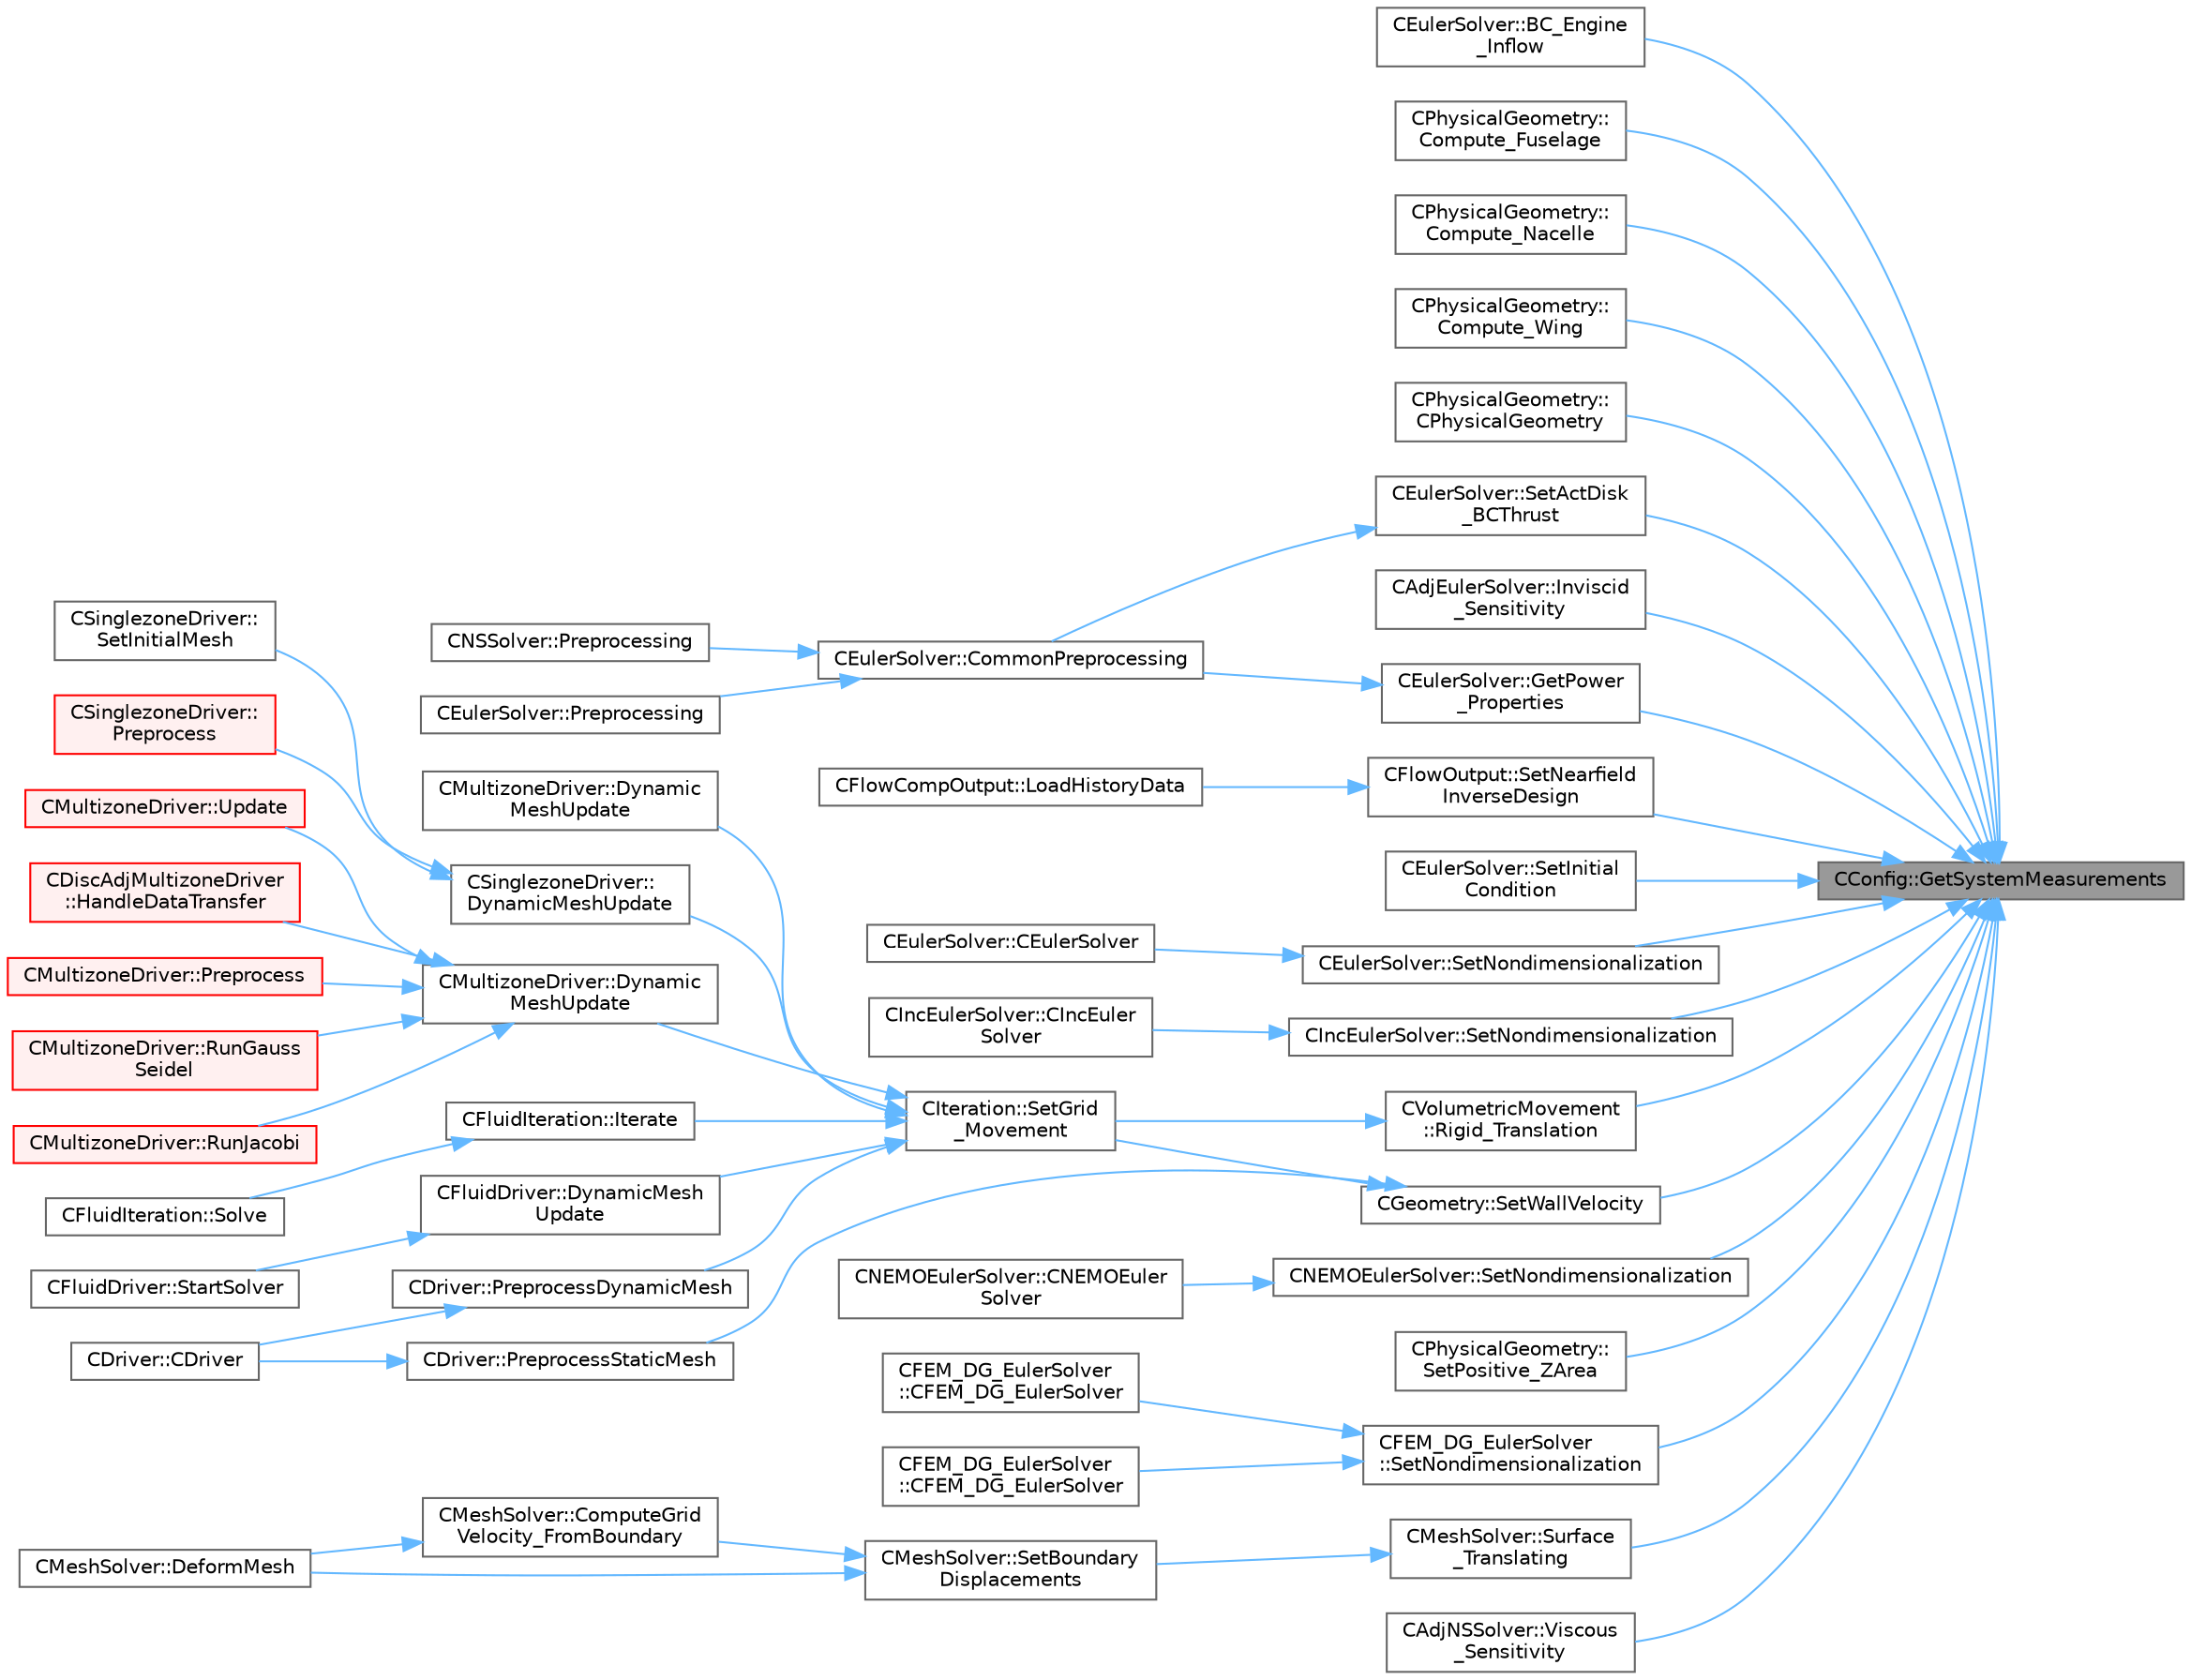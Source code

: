 digraph "CConfig::GetSystemMeasurements"
{
 // LATEX_PDF_SIZE
  bgcolor="transparent";
  edge [fontname=Helvetica,fontsize=10,labelfontname=Helvetica,labelfontsize=10];
  node [fontname=Helvetica,fontsize=10,shape=box,height=0.2,width=0.4];
  rankdir="RL";
  Node1 [id="Node000001",label="CConfig::GetSystemMeasurements",height=0.2,width=0.4,color="gray40", fillcolor="grey60", style="filled", fontcolor="black",tooltip="Governing equations of the flow (it can be different from the run time equation)."];
  Node1 -> Node2 [id="edge1_Node000001_Node000002",dir="back",color="steelblue1",style="solid",tooltip=" "];
  Node2 [id="Node000002",label="CEulerSolver::BC_Engine\l_Inflow",height=0.2,width=0.4,color="grey40", fillcolor="white", style="filled",URL="$classCEulerSolver.html#a216b1002e7b947286502596c7a168a74",tooltip="Impose the nacelle inflow boundary condition."];
  Node1 -> Node3 [id="edge2_Node000001_Node000003",dir="back",color="steelblue1",style="solid",tooltip=" "];
  Node3 [id="Node000003",label="CPhysicalGeometry::\lCompute_Fuselage",height=0.2,width=0.4,color="grey40", fillcolor="white", style="filled",URL="$classCPhysicalGeometry.html#a4f0167afbef6c7a7a57bbe03836bb272",tooltip="Evaluate geometrical parameters of a wing."];
  Node1 -> Node4 [id="edge3_Node000001_Node000004",dir="back",color="steelblue1",style="solid",tooltip=" "];
  Node4 [id="Node000004",label="CPhysicalGeometry::\lCompute_Nacelle",height=0.2,width=0.4,color="grey40", fillcolor="white", style="filled",URL="$classCPhysicalGeometry.html#a69b97925c1895172c5f3eb05fc14685b",tooltip="Evaluate geometrical parameters of a wing."];
  Node1 -> Node5 [id="edge4_Node000001_Node000005",dir="back",color="steelblue1",style="solid",tooltip=" "];
  Node5 [id="Node000005",label="CPhysicalGeometry::\lCompute_Wing",height=0.2,width=0.4,color="grey40", fillcolor="white", style="filled",URL="$classCPhysicalGeometry.html#a418d3f859009db11d95286e8d1968ef1",tooltip="Evaluate geometrical parameters of a wing."];
  Node1 -> Node6 [id="edge5_Node000001_Node000006",dir="back",color="steelblue1",style="solid",tooltip=" "];
  Node6 [id="Node000006",label="CPhysicalGeometry::\lCPhysicalGeometry",height=0.2,width=0.4,color="grey40", fillcolor="white", style="filled",URL="$classCPhysicalGeometry.html#a075a737b341a64de5463ddd41096692e",tooltip="Reads the geometry of the grid and adjust the boundary conditions with the configuration file."];
  Node1 -> Node7 [id="edge6_Node000001_Node000007",dir="back",color="steelblue1",style="solid",tooltip=" "];
  Node7 [id="Node000007",label="CEulerSolver::GetPower\l_Properties",height=0.2,width=0.4,color="grey40", fillcolor="white", style="filled",URL="$classCEulerSolver.html#ad8b538a82e5a7a7e3903ec29954b1d07",tooltip="Compute the Fan face Mach number."];
  Node7 -> Node8 [id="edge7_Node000007_Node000008",dir="back",color="steelblue1",style="solid",tooltip=" "];
  Node8 [id="Node000008",label="CEulerSolver::CommonPreprocessing",height=0.2,width=0.4,color="grey40", fillcolor="white", style="filled",URL="$classCEulerSolver.html#a0d6f93feba8d6aad18edf3594213042b",tooltip="Preprocessing actions common to the Euler and NS solvers."];
  Node8 -> Node9 [id="edge8_Node000008_Node000009",dir="back",color="steelblue1",style="solid",tooltip=" "];
  Node9 [id="Node000009",label="CEulerSolver::Preprocessing",height=0.2,width=0.4,color="grey40", fillcolor="white", style="filled",URL="$classCEulerSolver.html#ab08b6aa95648e7ab973f9f247fe54b31",tooltip="Compute primitive variables and their gradients."];
  Node8 -> Node10 [id="edge9_Node000008_Node000010",dir="back",color="steelblue1",style="solid",tooltip=" "];
  Node10 [id="Node000010",label="CNSSolver::Preprocessing",height=0.2,width=0.4,color="grey40", fillcolor="white", style="filled",URL="$classCNSSolver.html#af83e7cb773797239cdc98fc4d202d32f",tooltip="Restart residual and compute gradients."];
  Node1 -> Node11 [id="edge10_Node000001_Node000011",dir="back",color="steelblue1",style="solid",tooltip=" "];
  Node11 [id="Node000011",label="CAdjEulerSolver::Inviscid\l_Sensitivity",height=0.2,width=0.4,color="grey40", fillcolor="white", style="filled",URL="$classCAdjEulerSolver.html#aa87a2220c946b47cb35c395c035f96e5",tooltip="Compute the inviscid sensitivity of the functional."];
  Node1 -> Node12 [id="edge11_Node000001_Node000012",dir="back",color="steelblue1",style="solid",tooltip=" "];
  Node12 [id="Node000012",label="CVolumetricMovement\l::Rigid_Translation",height=0.2,width=0.4,color="grey40", fillcolor="white", style="filled",URL="$classCVolumetricMovement.html#a00368e3044dd07d74e1fafdc11980644",tooltip="Unsteady translational grid movement using rigid mesh motion."];
  Node12 -> Node13 [id="edge12_Node000012_Node000013",dir="back",color="steelblue1",style="solid",tooltip=" "];
  Node13 [id="Node000013",label="CIteration::SetGrid\l_Movement",height=0.2,width=0.4,color="grey40", fillcolor="white", style="filled",URL="$classCIteration.html#a7b36785762f6b0c214569b185b858b6c",tooltip="Updates the positions and grid velocities for dynamic meshes between physical time steps."];
  Node13 -> Node14 [id="edge13_Node000013_Node000014",dir="back",color="steelblue1",style="solid",tooltip=" "];
  Node14 [id="Node000014",label="CFluidDriver::DynamicMesh\lUpdate",height=0.2,width=0.4,color="grey40", fillcolor="white", style="filled",URL="$classCFluidDriver.html#a169667db03c0f4e2511d23a8a29280f6",tooltip="Perform a dynamic mesh deformation, included grid velocity computation and the update of the multi-gr..."];
  Node14 -> Node15 [id="edge14_Node000014_Node000015",dir="back",color="steelblue1",style="solid",tooltip=" "];
  Node15 [id="Node000015",label="CFluidDriver::StartSolver",height=0.2,width=0.4,color="grey40", fillcolor="white", style="filled",URL="$classCFluidDriver.html#aa0139a1e26f43f0154854c9f99ded978",tooltip="Launch the computation for all zones and all physics."];
  Node13 -> Node16 [id="edge15_Node000013_Node000016",dir="back",color="steelblue1",style="solid",tooltip=" "];
  Node16 [id="Node000016",label="CMultizoneDriver::Dynamic\lMeshUpdate",height=0.2,width=0.4,color="grey40", fillcolor="white", style="filled",URL="$classCMultizoneDriver.html#a53ec5acb13bb0e897515e098b11b10ac",tooltip="Perform a dynamic mesh deformation, included grid velocity computation and the update of the multigri..."];
  Node13 -> Node17 [id="edge16_Node000013_Node000017",dir="back",color="steelblue1",style="solid",tooltip=" "];
  Node17 [id="Node000017",label="CSinglezoneDriver::\lDynamicMeshUpdate",height=0.2,width=0.4,color="grey40", fillcolor="white", style="filled",URL="$classCSinglezoneDriver.html#a2f88f82c3b958d60452d5513daf5c128",tooltip="Perform a dynamic mesh deformation, included grid velocity computation and the update of the multigri..."];
  Node17 -> Node18 [id="edge17_Node000017_Node000018",dir="back",color="steelblue1",style="solid",tooltip=" "];
  Node18 [id="Node000018",label="CSinglezoneDriver::\lPreprocess",height=0.2,width=0.4,color="red", fillcolor="#FFF0F0", style="filled",URL="$classCSinglezoneDriver.html#a0b2c8c9b257915d6b19d72014f3bb82a",tooltip="Preprocess the single-zone iteration."];
  Node17 -> Node20 [id="edge18_Node000017_Node000020",dir="back",color="steelblue1",style="solid",tooltip=" "];
  Node20 [id="Node000020",label="CSinglezoneDriver::\lSetInitialMesh",height=0.2,width=0.4,color="grey40", fillcolor="white", style="filled",URL="$classCSinglezoneDriver.html#aec7315f833718d3f1ac6c2fb2b2a661b",tooltip="Perform a mesh deformation as initial condition."];
  Node13 -> Node21 [id="edge19_Node000013_Node000021",dir="back",color="steelblue1",style="solid",tooltip=" "];
  Node21 [id="Node000021",label="CMultizoneDriver::Dynamic\lMeshUpdate",height=0.2,width=0.4,color="grey40", fillcolor="white", style="filled",URL="$classCMultizoneDriver.html#a9369ae70a2e529fa81cef90c3857f1c7",tooltip="Perform a dynamic mesh deformation, including grid velocity computation and update of the multigrid s..."];
  Node21 -> Node22 [id="edge20_Node000021_Node000022",dir="back",color="steelblue1",style="solid",tooltip=" "];
  Node22 [id="Node000022",label="CDiscAdjMultizoneDriver\l::HandleDataTransfer",height=0.2,width=0.4,color="red", fillcolor="#FFF0F0", style="filled",URL="$classCDiscAdjMultizoneDriver.html#ab33de05a7a1f77dcf60014a4a35dd4f1",tooltip="Transfer data between zones and update grids when required."];
  Node21 -> Node28 [id="edge21_Node000021_Node000028",dir="back",color="steelblue1",style="solid",tooltip=" "];
  Node28 [id="Node000028",label="CMultizoneDriver::Preprocess",height=0.2,width=0.4,color="red", fillcolor="#FFF0F0", style="filled",URL="$classCMultizoneDriver.html#a92c39c3bdad3f83c17e7bdf8acbfe0f7",tooltip="Preprocess the multizone iteration."];
  Node21 -> Node30 [id="edge22_Node000021_Node000030",dir="back",color="steelblue1",style="solid",tooltip=" "];
  Node30 [id="Node000030",label="CMultizoneDriver::RunGauss\lSeidel",height=0.2,width=0.4,color="red", fillcolor="#FFF0F0", style="filled",URL="$classCMultizoneDriver.html#a264bb90660193f4c197a3b64df8ccb22",tooltip="Run a Block Gauss-Seidel iteration in all physical zones."];
  Node21 -> Node32 [id="edge23_Node000021_Node000032",dir="back",color="steelblue1",style="solid",tooltip=" "];
  Node32 [id="Node000032",label="CMultizoneDriver::RunJacobi",height=0.2,width=0.4,color="red", fillcolor="#FFF0F0", style="filled",URL="$classCMultizoneDriver.html#a6a3c67903b810b5cd8c392691ff2e86e",tooltip="Run a Block-Jacobi iteration in all physical zones."];
  Node21 -> Node33 [id="edge24_Node000021_Node000033",dir="back",color="steelblue1",style="solid",tooltip=" "];
  Node33 [id="Node000033",label="CMultizoneDriver::Update",height=0.2,width=0.4,color="red", fillcolor="#FFF0F0", style="filled",URL="$classCMultizoneDriver.html#a0bb9caf0b5fea8d01e714577b0974466",tooltip="Update the dual-time solution within multiple zones."];
  Node13 -> Node34 [id="edge25_Node000013_Node000034",dir="back",color="steelblue1",style="solid",tooltip=" "];
  Node34 [id="Node000034",label="CFluidIteration::Iterate",height=0.2,width=0.4,color="grey40", fillcolor="white", style="filled",URL="$classCFluidIteration.html#a9ce0d8765aff42207afcd2c9ab6f71d8",tooltip="Perform a single iteration of the fluid system."];
  Node34 -> Node35 [id="edge26_Node000034_Node000035",dir="back",color="steelblue1",style="solid",tooltip=" "];
  Node35 [id="Node000035",label="CFluidIteration::Solve",height=0.2,width=0.4,color="grey40", fillcolor="white", style="filled",URL="$classCFluidIteration.html#ae4c454356af70246063fdcba4accb068",tooltip="Iterate the fluid system for a number of Inner_Iter iterations."];
  Node13 -> Node36 [id="edge27_Node000013_Node000036",dir="back",color="steelblue1",style="solid",tooltip=" "];
  Node36 [id="Node000036",label="CDriver::PreprocessDynamicMesh",height=0.2,width=0.4,color="grey40", fillcolor="white", style="filled",URL="$classCDriver.html#a1c1a52f57d73376cd2e95e730274a6ae",tooltip="GridMovement_Preprocessing."];
  Node36 -> Node37 [id="edge28_Node000036_Node000037",dir="back",color="steelblue1",style="solid",tooltip=" "];
  Node37 [id="Node000037",label="CDriver::CDriver",height=0.2,width=0.4,color="grey40", fillcolor="white", style="filled",URL="$classCDriver.html#a3fca4a013a6efa9bbb38fe78a86b5f3d",tooltip="Constructor of the class."];
  Node1 -> Node38 [id="edge29_Node000001_Node000038",dir="back",color="steelblue1",style="solid",tooltip=" "];
  Node38 [id="Node000038",label="CEulerSolver::SetActDisk\l_BCThrust",height=0.2,width=0.4,color="grey40", fillcolor="white", style="filled",URL="$classCEulerSolver.html#a147d5ae75cf7de115e4be2c23ba95f6d",tooltip="Update the AoA and freestream velocity at the farfield."];
  Node38 -> Node8 [id="edge30_Node000038_Node000008",dir="back",color="steelblue1",style="solid",tooltip=" "];
  Node1 -> Node39 [id="edge31_Node000001_Node000039",dir="back",color="steelblue1",style="solid",tooltip=" "];
  Node39 [id="Node000039",label="CEulerSolver::SetInitial\lCondition",height=0.2,width=0.4,color="grey40", fillcolor="white", style="filled",URL="$classCEulerSolver.html#ad2e701dc22e44bd36cf64102ab1b335f",tooltip="Set the initial condition for the Euler Equations."];
  Node1 -> Node40 [id="edge32_Node000001_Node000040",dir="back",color="steelblue1",style="solid",tooltip=" "];
  Node40 [id="Node000040",label="CFlowOutput::SetNearfield\lInverseDesign",height=0.2,width=0.4,color="grey40", fillcolor="white", style="filled",URL="$classCFlowOutput.html#a2167086849749769f93a0078f738c1e2",tooltip="Set nearfield inverse design output field values (and also into the solver)."];
  Node40 -> Node41 [id="edge33_Node000040_Node000041",dir="back",color="steelblue1",style="solid",tooltip=" "];
  Node41 [id="Node000041",label="CFlowCompOutput::LoadHistoryData",height=0.2,width=0.4,color="grey40", fillcolor="white", style="filled",URL="$classCFlowCompOutput.html#a393cb19a691990ee6e88f844eccc79ed",tooltip="Load the history output field values."];
  Node1 -> Node42 [id="edge34_Node000001_Node000042",dir="back",color="steelblue1",style="solid",tooltip=" "];
  Node42 [id="Node000042",label="CEulerSolver::SetNondimensionalization",height=0.2,width=0.4,color="grey40", fillcolor="white", style="filled",URL="$classCEulerSolver.html#a1c633d6e77fefb2e76308e2ba0af0c2c",tooltip="Set the solver nondimensionalization."];
  Node42 -> Node43 [id="edge35_Node000042_Node000043",dir="back",color="steelblue1",style="solid",tooltip=" "];
  Node43 [id="Node000043",label="CEulerSolver::CEulerSolver",height=0.2,width=0.4,color="grey40", fillcolor="white", style="filled",URL="$classCEulerSolver.html#acb987947b2e76a9900605cb5fee72460",tooltip="Main constructor of this class."];
  Node1 -> Node44 [id="edge36_Node000001_Node000044",dir="back",color="steelblue1",style="solid",tooltip=" "];
  Node44 [id="Node000044",label="CIncEulerSolver::SetNondimensionalization",height=0.2,width=0.4,color="grey40", fillcolor="white", style="filled",URL="$classCIncEulerSolver.html#a2cffaa24417cb3803d36d38b3874d6d0",tooltip="Set the solver nondimensionalization."];
  Node44 -> Node45 [id="edge37_Node000044_Node000045",dir="back",color="steelblue1",style="solid",tooltip=" "];
  Node45 [id="Node000045",label="CIncEulerSolver::CIncEuler\lSolver",height=0.2,width=0.4,color="grey40", fillcolor="white", style="filled",URL="$classCIncEulerSolver.html#a2a0c72c1d1d79e45c69da03e01f6281a",tooltip="Constructor of the class."];
  Node1 -> Node46 [id="edge38_Node000001_Node000046",dir="back",color="steelblue1",style="solid",tooltip=" "];
  Node46 [id="Node000046",label="CNEMOEulerSolver::SetNondimensionalization",height=0.2,width=0.4,color="grey40", fillcolor="white", style="filled",URL="$classCNEMOEulerSolver.html#ad23673d38da9e895e4802b6d4d000c1b",tooltip="Set the fluid solver nondimensionalization."];
  Node46 -> Node47 [id="edge39_Node000046_Node000047",dir="back",color="steelblue1",style="solid",tooltip=" "];
  Node47 [id="Node000047",label="CNEMOEulerSolver::CNEMOEuler\lSolver",height=0.2,width=0.4,color="grey40", fillcolor="white", style="filled",URL="$classCNEMOEulerSolver.html#a192d56e184ee19ad0b0dd3282b74f1e6",tooltip="Contructor of the class."];
  Node1 -> Node48 [id="edge40_Node000001_Node000048",dir="back",color="steelblue1",style="solid",tooltip=" "];
  Node48 [id="Node000048",label="CFEM_DG_EulerSolver\l::SetNondimensionalization",height=0.2,width=0.4,color="grey40", fillcolor="white", style="filled",URL="$classCFEM__DG__EulerSolver.html#a31316dc2fe564329d9bb372961b10a3a",tooltip="Set the fluid solver nondimensionalization."];
  Node48 -> Node49 [id="edge41_Node000048_Node000049",dir="back",color="steelblue1",style="solid",tooltip=" "];
  Node49 [id="Node000049",label="CFEM_DG_EulerSolver\l::CFEM_DG_EulerSolver",height=0.2,width=0.4,color="grey40", fillcolor="white", style="filled",URL="$classCFEM__DG__EulerSolver.html#a70d30ef9e7cd7620d54ec73f4b1ed28c",tooltip=" "];
  Node48 -> Node50 [id="edge42_Node000048_Node000050",dir="back",color="steelblue1",style="solid",tooltip=" "];
  Node50 [id="Node000050",label="CFEM_DG_EulerSolver\l::CFEM_DG_EulerSolver",height=0.2,width=0.4,color="grey40", fillcolor="white", style="filled",URL="$classCFEM__DG__EulerSolver.html#a677fa998b78bd489a3f8bee0d56623dd",tooltip=" "];
  Node1 -> Node51 [id="edge43_Node000001_Node000051",dir="back",color="steelblue1",style="solid",tooltip=" "];
  Node51 [id="Node000051",label="CPhysicalGeometry::\lSetPositive_ZArea",height=0.2,width=0.4,color="grey40", fillcolor="white", style="filled",URL="$classCPhysicalGeometry.html#a9c3acdee10579102b039ffe93498cc2b",tooltip="Compute surface area (positive z-direction) for force coefficient non-dimensionalization."];
  Node1 -> Node52 [id="edge44_Node000001_Node000052",dir="back",color="steelblue1",style="solid",tooltip=" "];
  Node52 [id="Node000052",label="CGeometry::SetWallVelocity",height=0.2,width=0.4,color="grey40", fillcolor="white", style="filled",URL="$classCGeometry.html#a56af72c0e00cf908f1ce883c4b0c8028",tooltip="Set the translational/rotational velocity for all moving walls."];
  Node52 -> Node53 [id="edge45_Node000052_Node000053",dir="back",color="steelblue1",style="solid",tooltip=" "];
  Node53 [id="Node000053",label="CDriver::PreprocessStaticMesh",height=0.2,width=0.4,color="grey40", fillcolor="white", style="filled",URL="$classCDriver.html#a4c727907817617b9a84674ca94ad5b90",tooltip="Initiate value for static mesh movement such as the gridVel for the ROTATING frame."];
  Node53 -> Node37 [id="edge46_Node000053_Node000037",dir="back",color="steelblue1",style="solid",tooltip=" "];
  Node52 -> Node13 [id="edge47_Node000052_Node000013",dir="back",color="steelblue1",style="solid",tooltip=" "];
  Node1 -> Node54 [id="edge48_Node000001_Node000054",dir="back",color="steelblue1",style="solid",tooltip=" "];
  Node54 [id="Node000054",label="CMeshSolver::Surface\l_Translating",height=0.2,width=0.4,color="grey40", fillcolor="white", style="filled",URL="$classCMeshSolver.html#a6fbd13b364179305341daa23c491a82f",tooltip="Translating definition for deforming mesh."];
  Node54 -> Node55 [id="edge49_Node000054_Node000055",dir="back",color="steelblue1",style="solid",tooltip=" "];
  Node55 [id="Node000055",label="CMeshSolver::SetBoundary\lDisplacements",height=0.2,width=0.4,color="grey40", fillcolor="white", style="filled",URL="$classCMeshSolver.html#a7d6d7ddc8fb135f6c4ef6313ff2f7e3c",tooltip="Check the boundary vertex that are going to be moved."];
  Node55 -> Node56 [id="edge50_Node000055_Node000056",dir="back",color="steelblue1",style="solid",tooltip=" "];
  Node56 [id="Node000056",label="CMeshSolver::ComputeGrid\lVelocity_FromBoundary",height=0.2,width=0.4,color="grey40", fillcolor="white", style="filled",URL="$classCMeshSolver.html#a0dde897c2a1bc27f95c5da3bb30e5c33",tooltip="Compute the grid velocity form the velocity at deformable boundary."];
  Node56 -> Node57 [id="edge51_Node000056_Node000057",dir="back",color="steelblue1",style="solid",tooltip=" "];
  Node57 [id="Node000057",label="CMeshSolver::DeformMesh",height=0.2,width=0.4,color="grey40", fillcolor="white", style="filled",URL="$classCMeshSolver.html#a573e4ddd63b680f5705f402ec317820b",tooltip="Grid deformation using the linear elasticity equations."];
  Node55 -> Node57 [id="edge52_Node000055_Node000057",dir="back",color="steelblue1",style="solid",tooltip=" "];
  Node1 -> Node58 [id="edge53_Node000001_Node000058",dir="back",color="steelblue1",style="solid",tooltip=" "];
  Node58 [id="Node000058",label="CAdjNSSolver::Viscous\l_Sensitivity",height=0.2,width=0.4,color="grey40", fillcolor="white", style="filled",URL="$classCAdjNSSolver.html#a6e72f094190680fa7fb078d7aae9c1d8",tooltip="Compute the viscous sensitivity of the functional."];
}
